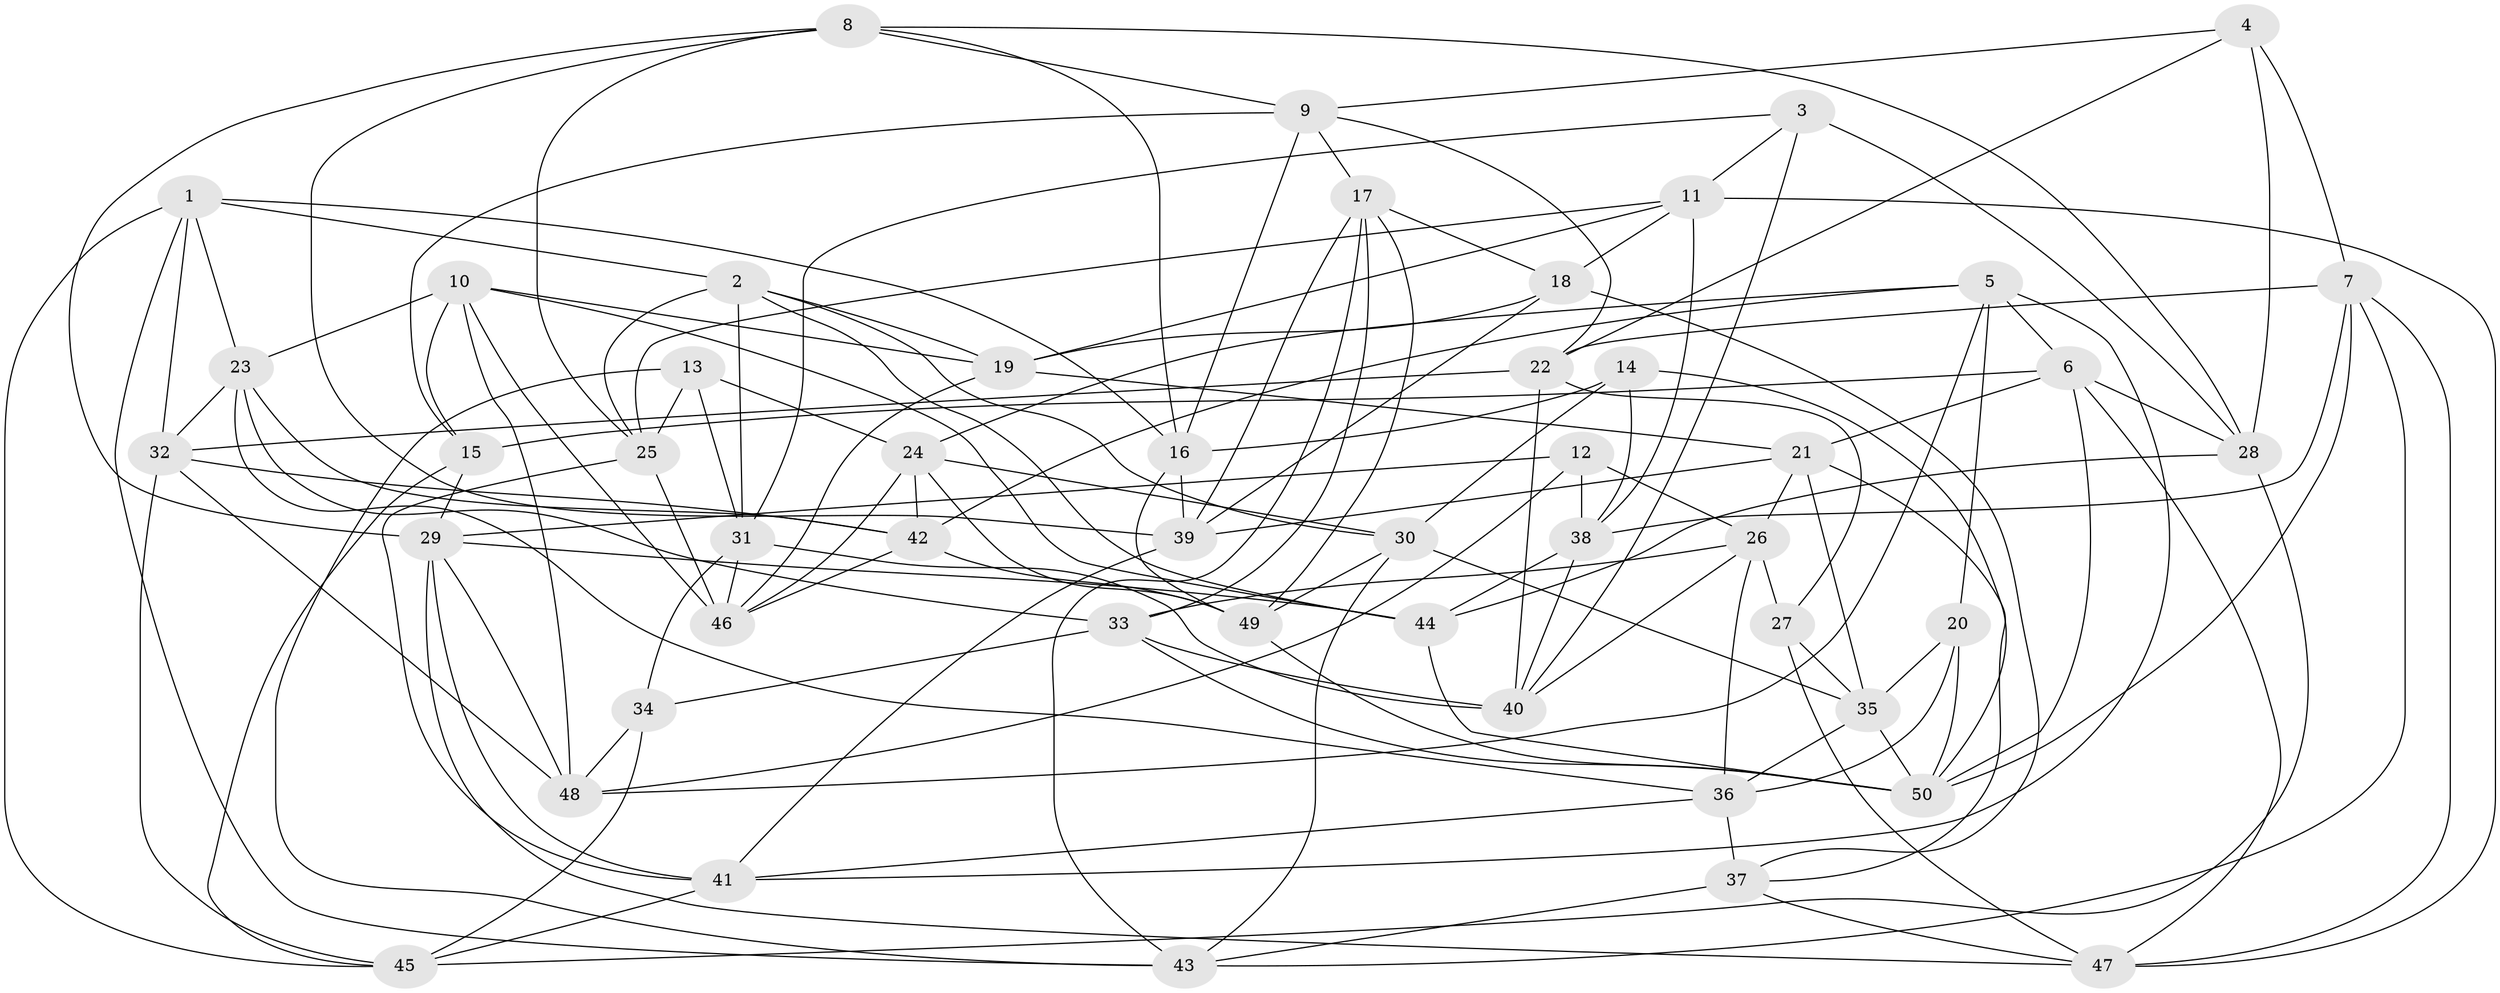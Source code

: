 // original degree distribution, {4: 1.0}
// Generated by graph-tools (version 1.1) at 2025/50/03/09/25 03:50:55]
// undirected, 50 vertices, 142 edges
graph export_dot {
graph [start="1"]
  node [color=gray90,style=filled];
  1;
  2;
  3;
  4;
  5;
  6;
  7;
  8;
  9;
  10;
  11;
  12;
  13;
  14;
  15;
  16;
  17;
  18;
  19;
  20;
  21;
  22;
  23;
  24;
  25;
  26;
  27;
  28;
  29;
  30;
  31;
  32;
  33;
  34;
  35;
  36;
  37;
  38;
  39;
  40;
  41;
  42;
  43;
  44;
  45;
  46;
  47;
  48;
  49;
  50;
  1 -- 2 [weight=1.0];
  1 -- 16 [weight=1.0];
  1 -- 23 [weight=1.0];
  1 -- 32 [weight=1.0];
  1 -- 43 [weight=1.0];
  1 -- 45 [weight=1.0];
  2 -- 19 [weight=1.0];
  2 -- 25 [weight=1.0];
  2 -- 30 [weight=1.0];
  2 -- 31 [weight=1.0];
  2 -- 44 [weight=1.0];
  3 -- 11 [weight=1.0];
  3 -- 28 [weight=1.0];
  3 -- 31 [weight=1.0];
  3 -- 40 [weight=1.0];
  4 -- 7 [weight=1.0];
  4 -- 9 [weight=1.0];
  4 -- 22 [weight=1.0];
  4 -- 28 [weight=1.0];
  5 -- 6 [weight=1.0];
  5 -- 20 [weight=1.0];
  5 -- 24 [weight=1.0];
  5 -- 41 [weight=1.0];
  5 -- 42 [weight=1.0];
  5 -- 48 [weight=1.0];
  6 -- 15 [weight=1.0];
  6 -- 21 [weight=1.0];
  6 -- 28 [weight=1.0];
  6 -- 47 [weight=1.0];
  6 -- 50 [weight=1.0];
  7 -- 22 [weight=1.0];
  7 -- 38 [weight=1.0];
  7 -- 43 [weight=1.0];
  7 -- 47 [weight=1.0];
  7 -- 50 [weight=1.0];
  8 -- 9 [weight=1.0];
  8 -- 16 [weight=1.0];
  8 -- 25 [weight=1.0];
  8 -- 28 [weight=1.0];
  8 -- 29 [weight=1.0];
  8 -- 39 [weight=1.0];
  9 -- 15 [weight=1.0];
  9 -- 16 [weight=1.0];
  9 -- 17 [weight=1.0];
  9 -- 22 [weight=1.0];
  10 -- 15 [weight=1.0];
  10 -- 19 [weight=1.0];
  10 -- 23 [weight=1.0];
  10 -- 44 [weight=1.0];
  10 -- 46 [weight=1.0];
  10 -- 48 [weight=1.0];
  11 -- 18 [weight=1.0];
  11 -- 19 [weight=1.0];
  11 -- 25 [weight=1.0];
  11 -- 38 [weight=1.0];
  11 -- 47 [weight=1.0];
  12 -- 26 [weight=1.0];
  12 -- 29 [weight=1.0];
  12 -- 38 [weight=1.0];
  12 -- 48 [weight=1.0];
  13 -- 24 [weight=1.0];
  13 -- 25 [weight=1.0];
  13 -- 31 [weight=1.0];
  13 -- 43 [weight=1.0];
  14 -- 16 [weight=1.0];
  14 -- 30 [weight=1.0];
  14 -- 38 [weight=1.0];
  14 -- 50 [weight=1.0];
  15 -- 29 [weight=2.0];
  15 -- 45 [weight=1.0];
  16 -- 39 [weight=1.0];
  16 -- 49 [weight=1.0];
  17 -- 18 [weight=1.0];
  17 -- 33 [weight=1.0];
  17 -- 39 [weight=1.0];
  17 -- 43 [weight=1.0];
  17 -- 49 [weight=1.0];
  18 -- 19 [weight=1.0];
  18 -- 37 [weight=2.0];
  18 -- 39 [weight=1.0];
  19 -- 21 [weight=1.0];
  19 -- 46 [weight=1.0];
  20 -- 35 [weight=1.0];
  20 -- 36 [weight=1.0];
  20 -- 50 [weight=1.0];
  21 -- 26 [weight=1.0];
  21 -- 35 [weight=1.0];
  21 -- 37 [weight=1.0];
  21 -- 39 [weight=1.0];
  22 -- 27 [weight=1.0];
  22 -- 32 [weight=1.0];
  22 -- 40 [weight=1.0];
  23 -- 32 [weight=1.0];
  23 -- 33 [weight=1.0];
  23 -- 36 [weight=1.0];
  23 -- 42 [weight=1.0];
  24 -- 30 [weight=1.0];
  24 -- 42 [weight=1.0];
  24 -- 46 [weight=1.0];
  24 -- 49 [weight=1.0];
  25 -- 41 [weight=1.0];
  25 -- 46 [weight=1.0];
  26 -- 27 [weight=1.0];
  26 -- 33 [weight=1.0];
  26 -- 36 [weight=1.0];
  26 -- 40 [weight=1.0];
  27 -- 35 [weight=1.0];
  27 -- 47 [weight=1.0];
  28 -- 44 [weight=1.0];
  28 -- 45 [weight=1.0];
  29 -- 41 [weight=1.0];
  29 -- 44 [weight=1.0];
  29 -- 47 [weight=1.0];
  29 -- 48 [weight=1.0];
  30 -- 35 [weight=1.0];
  30 -- 43 [weight=1.0];
  30 -- 49 [weight=1.0];
  31 -- 34 [weight=1.0];
  31 -- 40 [weight=1.0];
  31 -- 46 [weight=1.0];
  32 -- 42 [weight=1.0];
  32 -- 45 [weight=1.0];
  32 -- 48 [weight=1.0];
  33 -- 34 [weight=1.0];
  33 -- 40 [weight=1.0];
  33 -- 50 [weight=1.0];
  34 -- 45 [weight=1.0];
  34 -- 48 [weight=1.0];
  35 -- 36 [weight=1.0];
  35 -- 50 [weight=1.0];
  36 -- 37 [weight=1.0];
  36 -- 41 [weight=1.0];
  37 -- 43 [weight=1.0];
  37 -- 47 [weight=1.0];
  38 -- 40 [weight=1.0];
  38 -- 44 [weight=1.0];
  39 -- 41 [weight=1.0];
  41 -- 45 [weight=1.0];
  42 -- 46 [weight=1.0];
  42 -- 49 [weight=1.0];
  44 -- 50 [weight=1.0];
  49 -- 50 [weight=1.0];
}

